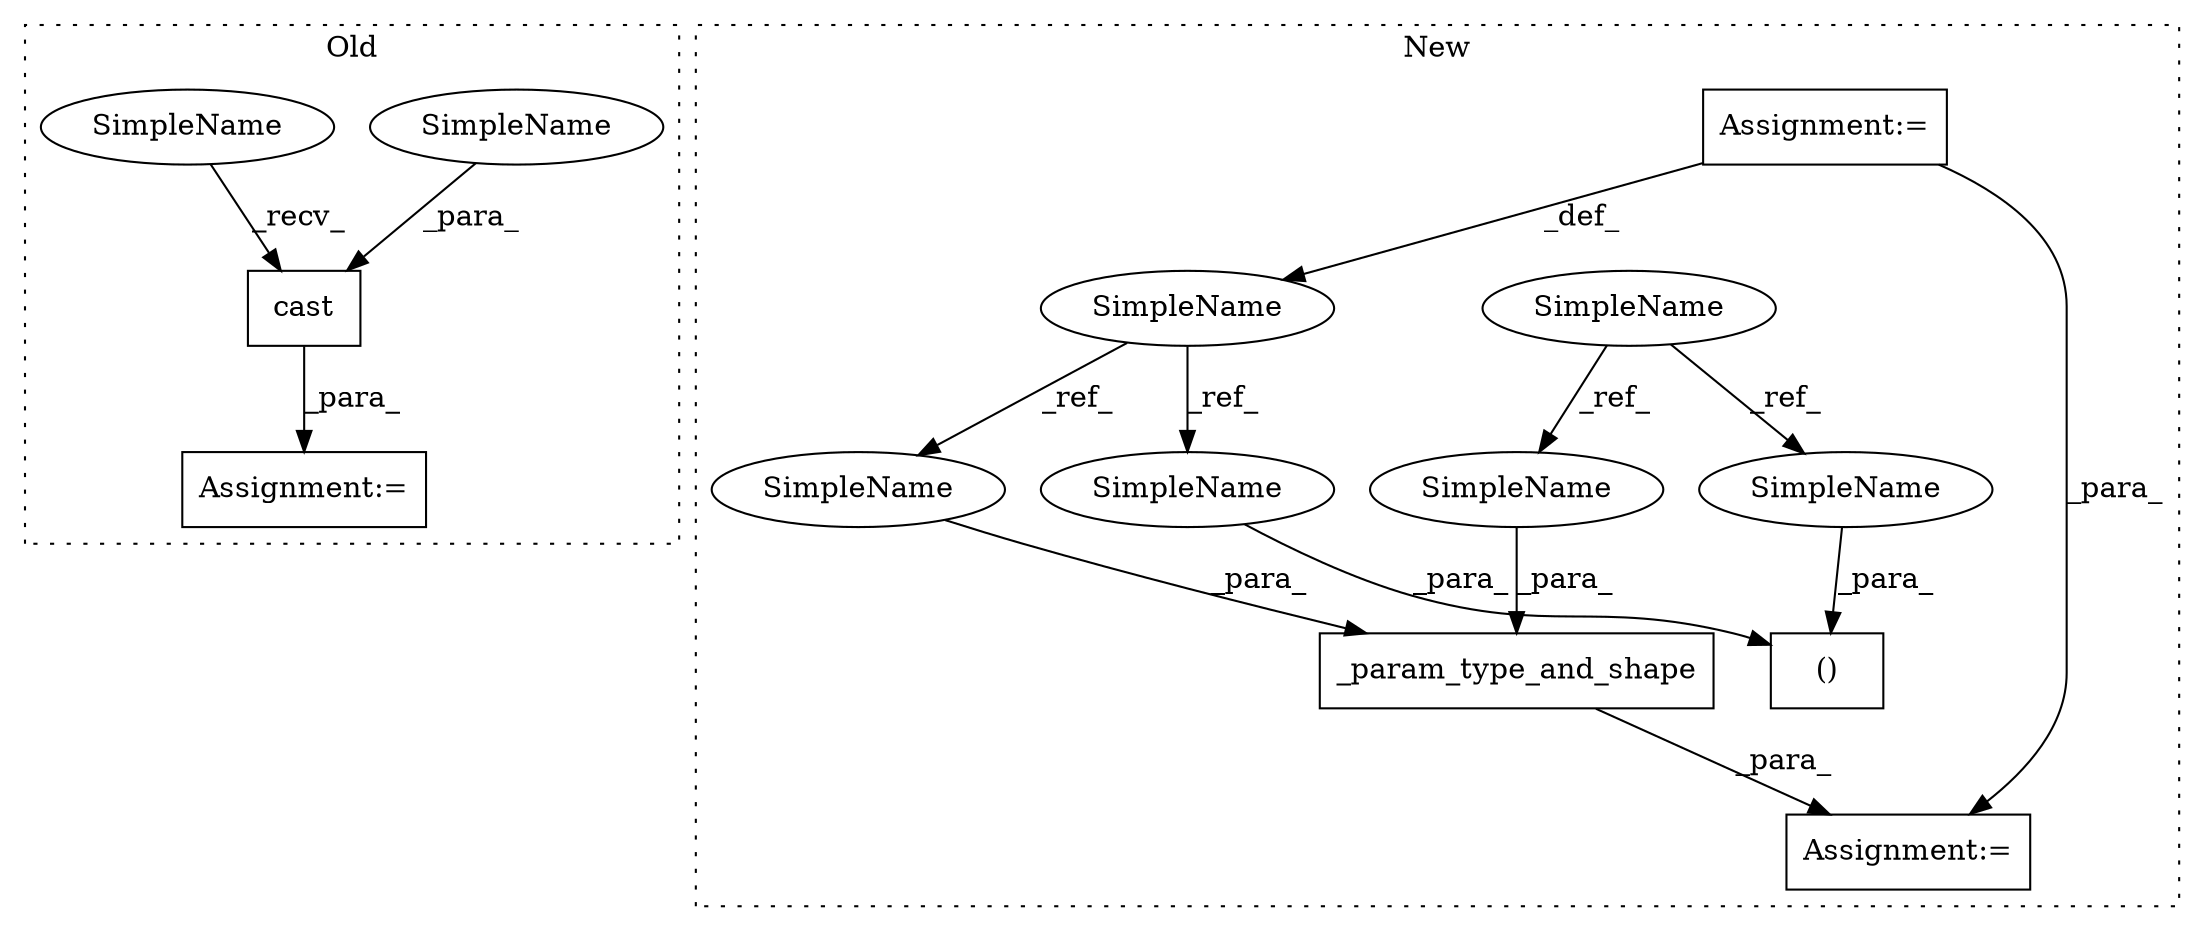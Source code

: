digraph G {
subgraph cluster0 {
2 [label="cast" a="32" s="10141,10176" l="5,1" shape="box"];
8 [label="Assignment:=" a="7" s="10129" l="1" shape="box"];
11 [label="SimpleName" a="42" s="10146" l="13" shape="ellipse"];
12 [label="SimpleName" a="42" s="10130" l="10" shape="ellipse"];
label = "Old";
style="dotted";
}
subgraph cluster1 {
1 [label="_param_type_and_shape" a="32" s="9901,9947" l="22,1" shape="box"];
3 [label="SimpleName" a="42" s="9819" l="10" shape="ellipse"];
4 [label="()" a="106" s="9863" l="36" shape="box"];
5 [label="SimpleName" a="42" s="9839" l="13" shape="ellipse"];
6 [label="Assignment:=" a="7" s="9899" l="2" shape="box"];
7 [label="Assignment:=" a="7" s="9819" l="10" shape="box"];
9 [label="SimpleName" a="42" s="9863" l="13" shape="ellipse"];
10 [label="SimpleName" a="42" s="9923" l="13" shape="ellipse"];
13 [label="SimpleName" a="42" s="9937" l="10" shape="ellipse"];
14 [label="SimpleName" a="42" s="9889" l="10" shape="ellipse"];
label = "New";
style="dotted";
}
1 -> 6 [label="_para_"];
2 -> 8 [label="_para_"];
3 -> 13 [label="_ref_"];
3 -> 14 [label="_ref_"];
5 -> 10 [label="_ref_"];
5 -> 9 [label="_ref_"];
7 -> 6 [label="_para_"];
7 -> 3 [label="_def_"];
9 -> 4 [label="_para_"];
10 -> 1 [label="_para_"];
11 -> 2 [label="_para_"];
12 -> 2 [label="_recv_"];
13 -> 1 [label="_para_"];
14 -> 4 [label="_para_"];
}